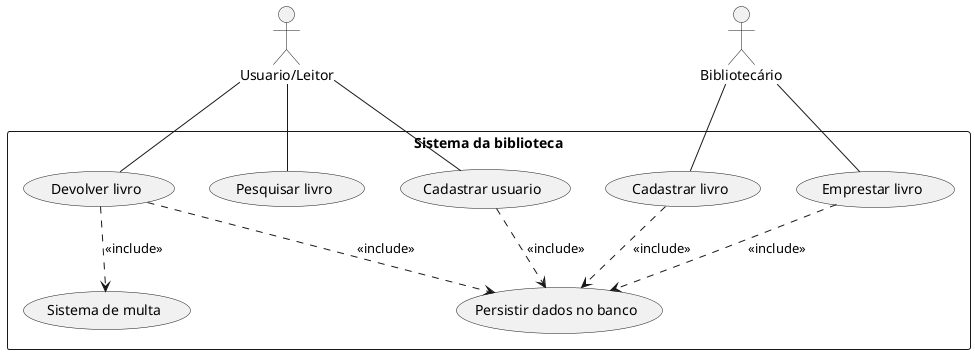@startuml Diagrama de caso de uso

actor "Usuario/Leitor" as U
actor "Bibliotecário" as B

rectangle "Sistema da biblioteca" {
    usecase (Pesquisar livro) as UC_PESQUISAR_LIVRO
    usecase (Cadastrar usuario) as UC_CADASTRAR_USUARIO
    usecase (Devolver livro) as UC_DEVOLVER_LIVRO

    usecase (Emprestar livro) as UC_EMPRESTAR_LIVRO
    usecase (Cadastrar livro) as UC_CADASTRAR_LIVRO

    usecase (Persistir dados no banco) as UC_GUARDAR_NO_BANCO
    usecase (Sistema de multa) as US_MULTAR_ATRASO

    UC_CADASTRAR_USUARIO ..> UC_GUARDAR_NO_BANCO : <<include>>
    UC_DEVOLVER_LIVRO ..> UC_GUARDAR_NO_BANCO : <<include>>
    UC_EMPRESTAR_LIVRO ..> UC_GUARDAR_NO_BANCO : <<include>>
    UC_CADASTRAR_LIVRO ..> UC_GUARDAR_NO_BANCO : <<include>>

    UC_DEVOLVER_LIVRO ..> US_MULTAR_ATRASO : <<include>>

}

U -- UC_CADASTRAR_USUARIO
U -- UC_PESQUISAR_LIVRO
U -- UC_DEVOLVER_LIVRO

B -- UC_EMPRESTAR_LIVRO
B -- UC_CADASTRAR_LIVRO

@enduml